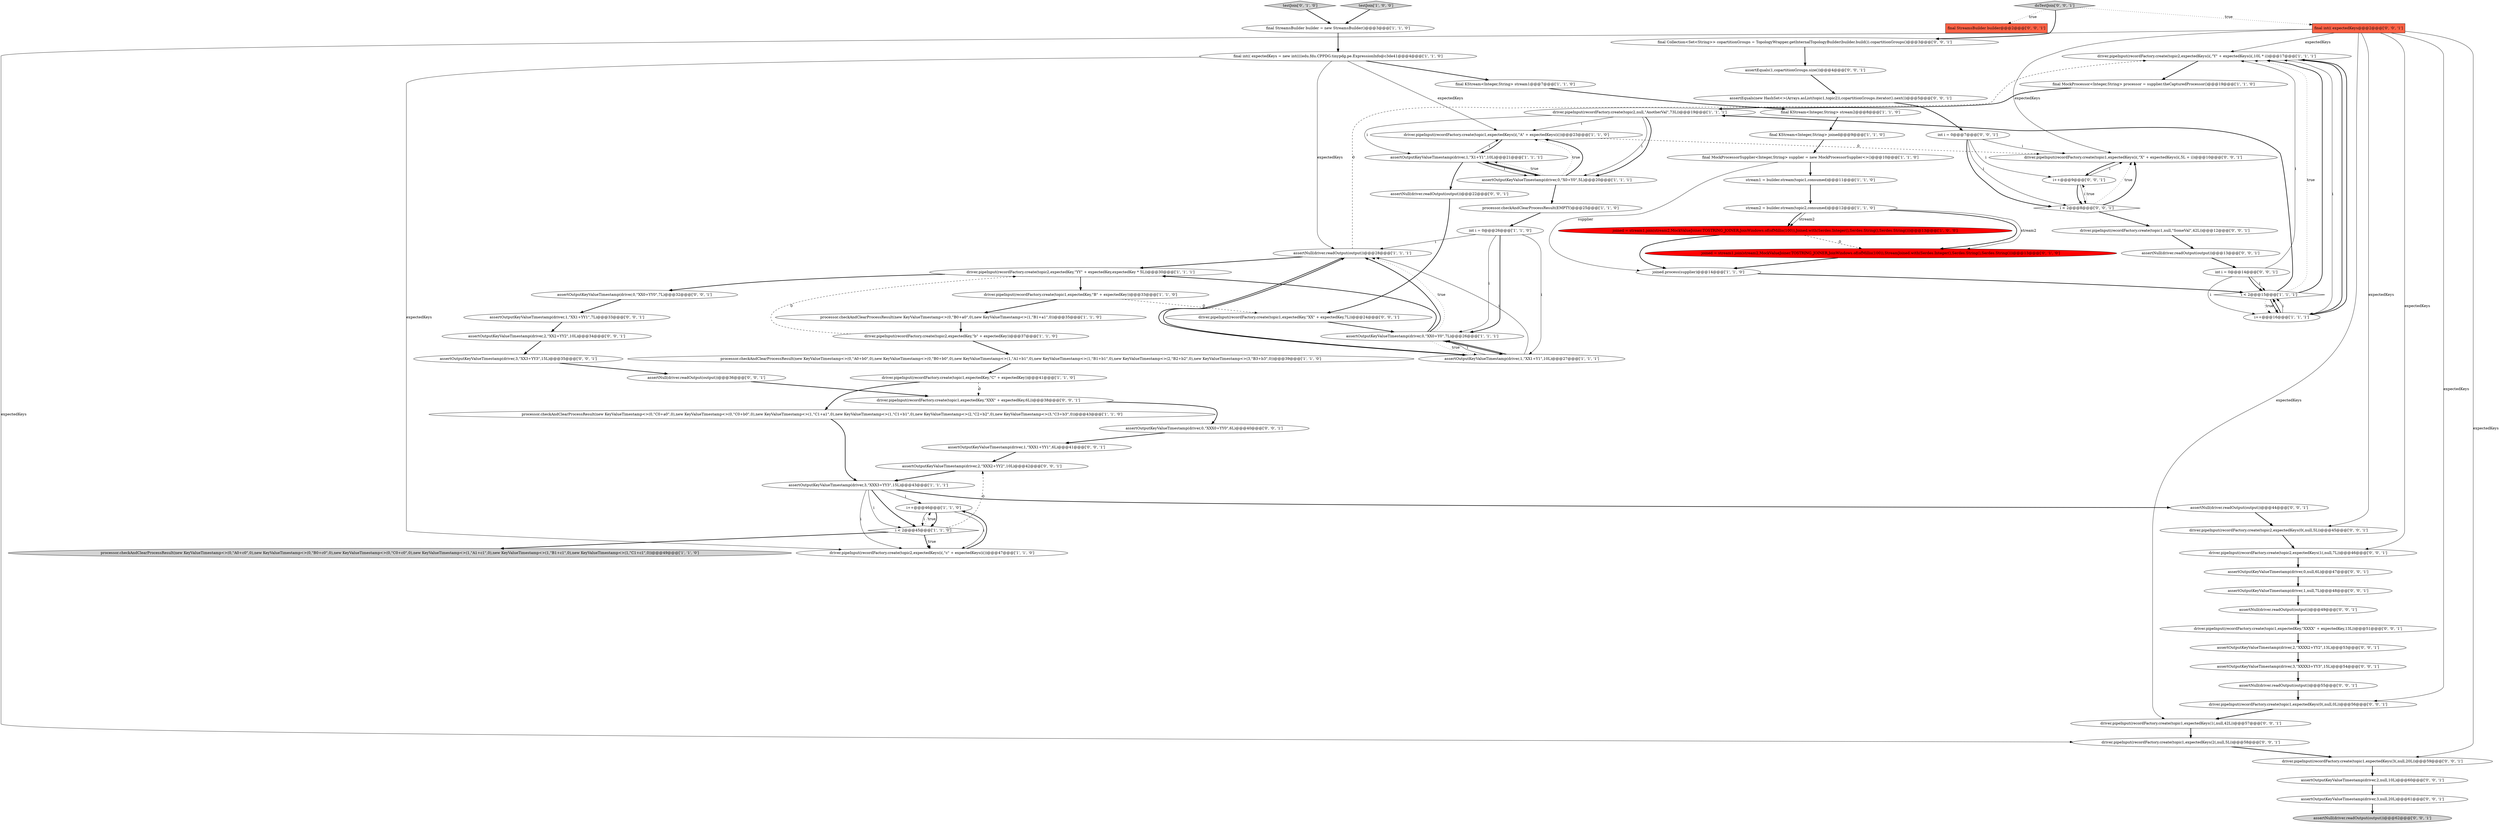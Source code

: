 digraph {
67 [style = filled, label = "driver.pipeInput(recordFactory.create(topic2,expectedKeys(1(,null,7L))@@@46@@@['0', '0', '1']", fillcolor = white, shape = ellipse image = "AAA0AAABBB3BBB"];
39 [style = filled, label = "final StreamsBuilder builder@@@2@@@['0', '0', '1']", fillcolor = tomato, shape = box image = "AAA0AAABBB3BBB"];
10 [style = filled, label = "i++@@@46@@@['1', '1', '0']", fillcolor = white, shape = ellipse image = "AAA0AAABBB1BBB"];
41 [style = filled, label = "int i = 0@@@7@@@['0', '0', '1']", fillcolor = white, shape = ellipse image = "AAA0AAABBB3BBB"];
69 [style = filled, label = "assertOutputKeyValueTimestamp(driver,1,null,7L)@@@48@@@['0', '0', '1']", fillcolor = white, shape = ellipse image = "AAA0AAABBB3BBB"];
4 [style = filled, label = "driver.pipeInput(recordFactory.create(topic1,expectedKeys(i(,\"A\" + expectedKeys(i())@@@23@@@['1', '1', '0']", fillcolor = white, shape = ellipse image = "AAA0AAABBB1BBB"];
58 [style = filled, label = "assertNull(driver.readOutput(output))@@@13@@@['0', '0', '1']", fillcolor = white, shape = ellipse image = "AAA0AAABBB3BBB"];
36 [style = filled, label = "joined = stream1.join(stream2,MockValueJoiner.TOSTRING_JOINER,JoinWindows.of(ofMillis(100)),StreamJoined.with(Serdes.Integer(),Serdes.String(),Serdes.String()))@@@13@@@['0', '1', '0']", fillcolor = red, shape = ellipse image = "AAA1AAABBB2BBB"];
14 [style = filled, label = "joined = stream1.join(stream2,MockValueJoiner.TOSTRING_JOINER,JoinWindows.of(ofMillis(100)),Joined.with(Serdes.Integer(),Serdes.String(),Serdes.String()))@@@13@@@['1', '0', '0']", fillcolor = red, shape = ellipse image = "AAA1AAABBB1BBB"];
28 [style = filled, label = "driver.pipeInput(recordFactory.create(topic2,expectedKey,\"YY\" + expectedKey,expectedKey * 5L))@@@30@@@['1', '1', '1']", fillcolor = white, shape = ellipse image = "AAA0AAABBB1BBB"];
56 [style = filled, label = "driver.pipeInput(recordFactory.create(topic1,expectedKey,\"XXXX\" + expectedKey,13L))@@@51@@@['0', '0', '1']", fillcolor = white, shape = ellipse image = "AAA0AAABBB3BBB"];
15 [style = filled, label = "driver.pipeInput(recordFactory.create(topic2,expectedKeys(i(,\"Y\" + expectedKeys(i(,10L * i))@@@17@@@['1', '1', '1']", fillcolor = white, shape = ellipse image = "AAA0AAABBB1BBB"];
17 [style = filled, label = "final KStream<Integer,String> joined@@@9@@@['1', '1', '0']", fillcolor = white, shape = ellipse image = "AAA0AAABBB1BBB"];
77 [style = filled, label = "driver.pipeInput(recordFactory.create(topic1,expectedKeys(1(,null,42L))@@@57@@@['0', '0', '1']", fillcolor = white, shape = ellipse image = "AAA0AAABBB3BBB"];
78 [style = filled, label = "assertNull(driver.readOutput(output))@@@62@@@['0', '0', '1']", fillcolor = lightgray, shape = ellipse image = "AAA0AAABBB3BBB"];
35 [style = filled, label = "i < 2@@@45@@@['1', '1', '0']", fillcolor = white, shape = diamond image = "AAA0AAABBB1BBB"];
30 [style = filled, label = "driver.pipeInput(recordFactory.create(topic1,expectedKey,\"C\" + expectedKey))@@@41@@@['1', '1', '0']", fillcolor = white, shape = ellipse image = "AAA0AAABBB1BBB"];
74 [style = filled, label = "assertOutputKeyValueTimestamp(driver,3,\"XXXX3+YY3\",15L)@@@54@@@['0', '0', '1']", fillcolor = white, shape = ellipse image = "AAA0AAABBB3BBB"];
66 [style = filled, label = "assertNull(driver.readOutput(output))@@@22@@@['0', '0', '1']", fillcolor = white, shape = ellipse image = "AAA0AAABBB3BBB"];
50 [style = filled, label = "assertEquals(new HashSet<>(Arrays.asList(topic1,topic2)),copartitionGroups.iterator().next())@@@5@@@['0', '0', '1']", fillcolor = white, shape = ellipse image = "AAA0AAABBB3BBB"];
64 [style = filled, label = "driver.pipeInput(recordFactory.create(topic1,expectedKey,\"XX\" + expectedKey,7L))@@@24@@@['0', '0', '1']", fillcolor = white, shape = ellipse image = "AAA0AAABBB3BBB"];
1 [style = filled, label = "final StreamsBuilder builder = new StreamsBuilder()@@@3@@@['1', '1', '0']", fillcolor = white, shape = ellipse image = "AAA0AAABBB1BBB"];
55 [style = filled, label = "assertOutputKeyValueTimestamp(driver,0,null,6L)@@@47@@@['0', '0', '1']", fillcolor = white, shape = ellipse image = "AAA0AAABBB3BBB"];
51 [style = filled, label = "driver.pipeInput(recordFactory.create(topic1,expectedKeys(0(,null,0L))@@@56@@@['0', '0', '1']", fillcolor = white, shape = ellipse image = "AAA0AAABBB3BBB"];
73 [style = filled, label = "assertOutputKeyValueTimestamp(driver,1,\"XX1+YY1\",7L)@@@33@@@['0', '0', '1']", fillcolor = white, shape = ellipse image = "AAA0AAABBB3BBB"];
29 [style = filled, label = "processor.checkAndClearProcessResult(new KeyValueTimestamp<>(0,\"A0+c0\",0),new KeyValueTimestamp<>(0,\"B0+c0\",0),new KeyValueTimestamp<>(0,\"C0+c0\",0),new KeyValueTimestamp<>(1,\"A1+c1\",0),new KeyValueTimestamp<>(1,\"B1+c1\",0),new KeyValueTimestamp<>(1,\"C1+c1\",0))@@@49@@@['1', '1', '0']", fillcolor = lightgray, shape = ellipse image = "AAA0AAABBB1BBB"];
11 [style = filled, label = "processor.checkAndClearProcessResult(new KeyValueTimestamp<>(0,\"A0+b0\",0),new KeyValueTimestamp<>(0,\"B0+b0\",0),new KeyValueTimestamp<>(1,\"A1+b1\",0),new KeyValueTimestamp<>(1,\"B1+b1\",0),new KeyValueTimestamp<>(2,\"B2+b2\",0),new KeyValueTimestamp<>(3,\"B3+b3\",0))@@@39@@@['1', '1', '0']", fillcolor = white, shape = ellipse image = "AAA0AAABBB1BBB"];
18 [style = filled, label = "processor.checkAndClearProcessResult(EMPTY)@@@25@@@['1', '1', '0']", fillcolor = white, shape = ellipse image = "AAA0AAABBB1BBB"];
25 [style = filled, label = "testJoin['1', '0', '0']", fillcolor = lightgray, shape = diamond image = "AAA0AAABBB1BBB"];
44 [style = filled, label = "doTestJoin['0', '0', '1']", fillcolor = lightgray, shape = diamond image = "AAA0AAABBB3BBB"];
52 [style = filled, label = "driver.pipeInput(recordFactory.create(topic1,expectedKeys(i(,\"X\" + expectedKeys(i(,5L + i))@@@10@@@['0', '0', '1']", fillcolor = white, shape = ellipse image = "AAA0AAABBB3BBB"];
33 [style = filled, label = "driver.pipeInput(recordFactory.create(topic2,expectedKeys(i(,\"c\" + expectedKeys(i())@@@47@@@['1', '1', '0']", fillcolor = white, shape = ellipse image = "AAA0AAABBB1BBB"];
59 [style = filled, label = "assertOutputKeyValueTimestamp(driver,3,null,20L)@@@61@@@['0', '0', '1']", fillcolor = white, shape = ellipse image = "AAA0AAABBB3BBB"];
63 [style = filled, label = "driver.pipeInput(recordFactory.create(topic2,expectedKeys(0(,null,5L))@@@45@@@['0', '0', '1']", fillcolor = white, shape = ellipse image = "AAA0AAABBB3BBB"];
24 [style = filled, label = "driver.pipeInput(recordFactory.create(topic2,expectedKey,\"b\" + expectedKey))@@@37@@@['1', '1', '0']", fillcolor = white, shape = ellipse image = "AAA0AAABBB1BBB"];
71 [style = filled, label = "assertNull(driver.readOutput(output))@@@36@@@['0', '0', '1']", fillcolor = white, shape = ellipse image = "AAA0AAABBB3BBB"];
3 [style = filled, label = "assertNull(driver.readOutput(output))@@@28@@@['1', '1', '1']", fillcolor = white, shape = ellipse image = "AAA0AAABBB1BBB"];
76 [style = filled, label = "final int(( expectedKeys@@@2@@@['0', '0', '1']", fillcolor = tomato, shape = box image = "AAA0AAABBB3BBB"];
38 [style = filled, label = "assertOutputKeyValueTimestamp(driver,3,\"XX3+YY3\",15L)@@@35@@@['0', '0', '1']", fillcolor = white, shape = ellipse image = "AAA0AAABBB3BBB"];
0 [style = filled, label = "final MockProcessor<Integer,String> processor = supplier.theCapturedProcessor()@@@19@@@['1', '1', '0']", fillcolor = white, shape = ellipse image = "AAA0AAABBB1BBB"];
32 [style = filled, label = "stream2 = builder.stream(topic2,consumed)@@@12@@@['1', '1', '0']", fillcolor = white, shape = ellipse image = "AAA0AAABBB1BBB"];
65 [style = filled, label = "assertOutputKeyValueTimestamp(driver,0,\"XX0+YY0\",7L)@@@32@@@['0', '0', '1']", fillcolor = white, shape = ellipse image = "AAA0AAABBB3BBB"];
68 [style = filled, label = "assertOutputKeyValueTimestamp(driver,2,null,10L)@@@60@@@['0', '0', '1']", fillcolor = white, shape = ellipse image = "AAA0AAABBB3BBB"];
75 [style = filled, label = "driver.pipeInput(recordFactory.create(topic1,expectedKey,\"XXX\" + expectedKey,6L))@@@38@@@['0', '0', '1']", fillcolor = white, shape = ellipse image = "AAA0AAABBB3BBB"];
22 [style = filled, label = "stream1 = builder.stream(topic1,consumed)@@@11@@@['1', '1', '0']", fillcolor = white, shape = ellipse image = "AAA0AAABBB1BBB"];
6 [style = filled, label = "assertOutputKeyValueTimestamp(driver,0,\"XX0+Y0\",7L)@@@26@@@['1', '1', '1']", fillcolor = white, shape = ellipse image = "AAA0AAABBB1BBB"];
27 [style = filled, label = "assertOutputKeyValueTimestamp(driver,1,\"XX1+Y1\",10L)@@@27@@@['1', '1', '1']", fillcolor = white, shape = ellipse image = "AAA0AAABBB1BBB"];
12 [style = filled, label = "joined.process(supplier)@@@14@@@['1', '1', '0']", fillcolor = white, shape = ellipse image = "AAA0AAABBB1BBB"];
37 [style = filled, label = "testJoin['0', '1', '0']", fillcolor = lightgray, shape = diamond image = "AAA0AAABBB2BBB"];
48 [style = filled, label = "assertNull(driver.readOutput(output))@@@55@@@['0', '0', '1']", fillcolor = white, shape = ellipse image = "AAA0AAABBB3BBB"];
49 [style = filled, label = "assertEquals(1,copartitionGroups.size())@@@4@@@['0', '0', '1']", fillcolor = white, shape = ellipse image = "AAA0AAABBB3BBB"];
53 [style = filled, label = "assertOutputKeyValueTimestamp(driver,0,\"XXX0+YY0\",6L)@@@40@@@['0', '0', '1']", fillcolor = white, shape = ellipse image = "AAA0AAABBB3BBB"];
9 [style = filled, label = "final KStream<Integer,String> stream2@@@8@@@['1', '1', '0']", fillcolor = white, shape = ellipse image = "AAA0AAABBB1BBB"];
60 [style = filled, label = "assertOutputKeyValueTimestamp(driver,1,\"XXX1+YY1\",6L)@@@41@@@['0', '0', '1']", fillcolor = white, shape = ellipse image = "AAA0AAABBB3BBB"];
13 [style = filled, label = "int i = 0@@@26@@@['1', '1', '0']", fillcolor = white, shape = ellipse image = "AAA0AAABBB1BBB"];
23 [style = filled, label = "final MockProcessorSupplier<Integer,String> supplier = new MockProcessorSupplier<>()@@@10@@@['1', '1', '0']", fillcolor = white, shape = ellipse image = "AAA0AAABBB1BBB"];
26 [style = filled, label = "final int(( expectedKeys = new int((((edu.fdu.CPPDG.tinypdg.pe.ExpressionInfo@c3de41@@@4@@@['1', '1', '0']", fillcolor = white, shape = ellipse image = "AAA0AAABBB1BBB"];
62 [style = filled, label = "driver.pipeInput(recordFactory.create(topic1,null,\"SomeVal\",42L))@@@12@@@['0', '0', '1']", fillcolor = white, shape = ellipse image = "AAA0AAABBB3BBB"];
72 [style = filled, label = "final Collection<Set<String>> copartitionGroups = TopologyWrapper.getInternalTopologyBuilder(builder.build()).copartitionGroups()@@@3@@@['0', '0', '1']", fillcolor = white, shape = ellipse image = "AAA0AAABBB3BBB"];
19 [style = filled, label = "assertOutputKeyValueTimestamp(driver,0,\"X0+Y0\",5L)@@@20@@@['1', '1', '1']", fillcolor = white, shape = ellipse image = "AAA0AAABBB1BBB"];
46 [style = filled, label = "assertNull(driver.readOutput(output))@@@44@@@['0', '0', '1']", fillcolor = white, shape = ellipse image = "AAA0AAABBB3BBB"];
40 [style = filled, label = "assertOutputKeyValueTimestamp(driver,2,\"XXXX2+YY2\",13L)@@@53@@@['0', '0', '1']", fillcolor = white, shape = ellipse image = "AAA0AAABBB3BBB"];
34 [style = filled, label = "final KStream<Integer,String> stream1@@@7@@@['1', '1', '0']", fillcolor = white, shape = ellipse image = "AAA0AAABBB1BBB"];
54 [style = filled, label = "int i = 0@@@14@@@['0', '0', '1']", fillcolor = white, shape = ellipse image = "AAA0AAABBB3BBB"];
21 [style = filled, label = "driver.pipeInput(recordFactory.create(topic1,expectedKey,\"B\" + expectedKey))@@@33@@@['1', '1', '0']", fillcolor = white, shape = ellipse image = "AAA0AAABBB1BBB"];
61 [style = filled, label = "i++@@@9@@@['0', '0', '1']", fillcolor = white, shape = ellipse image = "AAA0AAABBB3BBB"];
2 [style = filled, label = "i++@@@16@@@['1', '1', '1']", fillcolor = white, shape = ellipse image = "AAA0AAABBB1BBB"];
7 [style = filled, label = "processor.checkAndClearProcessResult(new KeyValueTimestamp<>(0,\"B0+a0\",0),new KeyValueTimestamp<>(1,\"B1+a1\",0))@@@35@@@['1', '1', '0']", fillcolor = white, shape = ellipse image = "AAA0AAABBB1BBB"];
47 [style = filled, label = "assertNull(driver.readOutput(output))@@@49@@@['0', '0', '1']", fillcolor = white, shape = ellipse image = "AAA0AAABBB3BBB"];
57 [style = filled, label = "i < 2@@@8@@@['0', '0', '1']", fillcolor = white, shape = diamond image = "AAA0AAABBB3BBB"];
42 [style = filled, label = "assertOutputKeyValueTimestamp(driver,2,\"XX2+YY2\",10L)@@@34@@@['0', '0', '1']", fillcolor = white, shape = ellipse image = "AAA0AAABBB3BBB"];
43 [style = filled, label = "assertOutputKeyValueTimestamp(driver,2,\"XXX2+YY2\",10L)@@@42@@@['0', '0', '1']", fillcolor = white, shape = ellipse image = "AAA0AAABBB3BBB"];
45 [style = filled, label = "driver.pipeInput(recordFactory.create(topic1,expectedKeys(3(,null,20L))@@@59@@@['0', '0', '1']", fillcolor = white, shape = ellipse image = "AAA0AAABBB3BBB"];
20 [style = filled, label = "driver.pipeInput(recordFactory.create(topic2,null,\"AnotherVal\",73L))@@@19@@@['1', '1', '1']", fillcolor = white, shape = ellipse image = "AAA0AAABBB1BBB"];
31 [style = filled, label = "i < 2@@@15@@@['1', '1', '1']", fillcolor = white, shape = diamond image = "AAA0AAABBB1BBB"];
70 [style = filled, label = "driver.pipeInput(recordFactory.create(topic1,expectedKeys(2(,null,5L))@@@58@@@['0', '0', '1']", fillcolor = white, shape = ellipse image = "AAA0AAABBB3BBB"];
8 [style = filled, label = "processor.checkAndClearProcessResult(new KeyValueTimestamp<>(0,\"C0+a0\",0),new KeyValueTimestamp<>(0,\"C0+b0\",0),new KeyValueTimestamp<>(1,\"C1+a1\",0),new KeyValueTimestamp<>(1,\"C1+b1\",0),new KeyValueTimestamp<>(2,\"C2+b2\",0),new KeyValueTimestamp<>(3,\"C3+b3\",0))@@@43@@@['1', '1', '0']", fillcolor = white, shape = ellipse image = "AAA0AAABBB1BBB"];
16 [style = filled, label = "assertOutputKeyValueTimestamp(driver,1,\"X1+Y1\",10L)@@@21@@@['1', '1', '1']", fillcolor = white, shape = ellipse image = "AAA0AAABBB1BBB"];
5 [style = filled, label = "assertOutputKeyValueTimestamp(driver,3,\"XXX3+YY3\",15L)@@@43@@@['1', '1', '1']", fillcolor = white, shape = ellipse image = "AAA0AAABBB1BBB"];
5->33 [style = solid, label="i"];
6->3 [style = bold, label=""];
76->70 [style = solid, label="expectedKeys"];
25->1 [style = bold, label=""];
34->9 [style = bold, label=""];
61->52 [style = solid, label="i"];
57->62 [style = bold, label=""];
57->52 [style = dotted, label="true"];
35->10 [style = dotted, label="true"];
26->34 [style = bold, label=""];
10->35 [style = bold, label=""];
61->57 [style = bold, label=""];
36->12 [style = bold, label=""];
16->66 [style = bold, label=""];
5->35 [style = solid, label="i"];
76->45 [style = solid, label="expectedKeys"];
32->14 [style = solid, label="stream2"];
77->70 [style = bold, label=""];
59->78 [style = bold, label=""];
3->27 [style = bold, label=""];
48->51 [style = bold, label=""];
28->21 [style = bold, label=""];
23->22 [style = bold, label=""];
2->31 [style = solid, label="i"];
45->68 [style = bold, label=""];
76->15 [style = solid, label="expectedKeys"];
24->11 [style = bold, label=""];
66->64 [style = bold, label=""];
76->67 [style = solid, label="expectedKeys"];
15->0 [style = bold, label=""];
2->15 [style = bold, label=""];
23->12 [style = solid, label="supplier"];
10->33 [style = solid, label="i"];
16->4 [style = solid, label="i"];
30->8 [style = bold, label=""];
31->20 [style = bold, label=""];
53->60 [style = bold, label=""];
6->3 [style = dotted, label="true"];
21->64 [style = dashed, label="0"];
28->65 [style = bold, label=""];
4->16 [style = bold, label=""];
2->31 [style = bold, label=""];
13->3 [style = solid, label="i"];
19->18 [style = bold, label=""];
65->73 [style = bold, label=""];
54->15 [style = solid, label="i"];
37->1 [style = bold, label=""];
40->74 [style = bold, label=""];
9->17 [style = bold, label=""];
22->32 [style = bold, label=""];
31->2 [style = bold, label=""];
20->19 [style = solid, label="i"];
16->19 [style = bold, label=""];
35->33 [style = dotted, label="true"];
71->75 [style = bold, label=""];
58->54 [style = bold, label=""];
64->6 [style = bold, label=""];
46->63 [style = bold, label=""];
7->24 [style = bold, label=""];
16->19 [style = solid, label="i"];
26->33 [style = solid, label="expectedKeys"];
19->4 [style = dotted, label="true"];
31->15 [style = dotted, label="true"];
3->15 [style = dashed, label="0"];
21->7 [style = bold, label=""];
32->36 [style = bold, label=""];
0->20 [style = bold, label=""];
4->52 [style = dashed, label="0"];
35->43 [style = dashed, label="0"];
20->19 [style = bold, label=""];
56->40 [style = bold, label=""];
50->41 [style = bold, label=""];
5->10 [style = solid, label="i"];
76->63 [style = solid, label="expectedKeys"];
11->30 [style = bold, label=""];
12->31 [style = bold, label=""];
42->38 [style = bold, label=""];
13->6 [style = solid, label="i"];
35->29 [style = bold, label=""];
61->57 [style = solid, label="i"];
47->56 [style = bold, label=""];
76->77 [style = solid, label="expectedKeys"];
52->61 [style = bold, label=""];
55->69 [style = bold, label=""];
10->35 [style = solid, label="i"];
51->77 [style = bold, label=""];
44->72 [style = bold, label=""];
44->39 [style = dotted, label="true"];
32->14 [style = bold, label=""];
74->48 [style = bold, label=""];
17->23 [style = bold, label=""];
49->50 [style = bold, label=""];
24->28 [style = dashed, label="0"];
19->16 [style = bold, label=""];
30->75 [style = dashed, label="0"];
6->27 [style = bold, label=""];
57->61 [style = dotted, label="true"];
3->28 [style = bold, label=""];
43->5 [style = bold, label=""];
44->76 [style = dotted, label="true"];
20->16 [style = solid, label="i"];
13->27 [style = solid, label="i"];
54->31 [style = solid, label="i"];
63->67 [style = bold, label=""];
31->2 [style = dotted, label="true"];
76->52 [style = solid, label="expectedKeys"];
20->4 [style = solid, label="i"];
26->3 [style = solid, label="expectedKeys"];
13->6 [style = bold, label=""];
6->27 [style = dotted, label="true"];
60->43 [style = bold, label=""];
5->35 [style = bold, label=""];
70->45 [style = bold, label=""];
15->2 [style = bold, label=""];
72->49 [style = bold, label=""];
41->61 [style = solid, label="i"];
27->6 [style = solid, label="i"];
41->57 [style = solid, label="i"];
27->3 [style = bold, label=""];
54->2 [style = solid, label="i"];
35->33 [style = bold, label=""];
62->58 [style = bold, label=""];
76->51 [style = solid, label="expectedKeys"];
33->10 [style = bold, label=""];
1->26 [style = bold, label=""];
14->36 [style = dashed, label="0"];
32->36 [style = solid, label="stream2"];
41->57 [style = bold, label=""];
31->15 [style = bold, label=""];
27->6 [style = bold, label=""];
2->15 [style = solid, label="i"];
57->52 [style = bold, label=""];
73->42 [style = bold, label=""];
67->55 [style = bold, label=""];
8->5 [style = bold, label=""];
54->31 [style = bold, label=""];
26->4 [style = solid, label="expectedKeys"];
41->52 [style = solid, label="i"];
14->12 [style = bold, label=""];
68->59 [style = bold, label=""];
69->47 [style = bold, label=""];
18->13 [style = bold, label=""];
19->16 [style = dotted, label="true"];
19->4 [style = bold, label=""];
75->53 [style = bold, label=""];
5->46 [style = bold, label=""];
27->3 [style = solid, label="i"];
6->28 [style = bold, label=""];
38->71 [style = bold, label=""];
}
